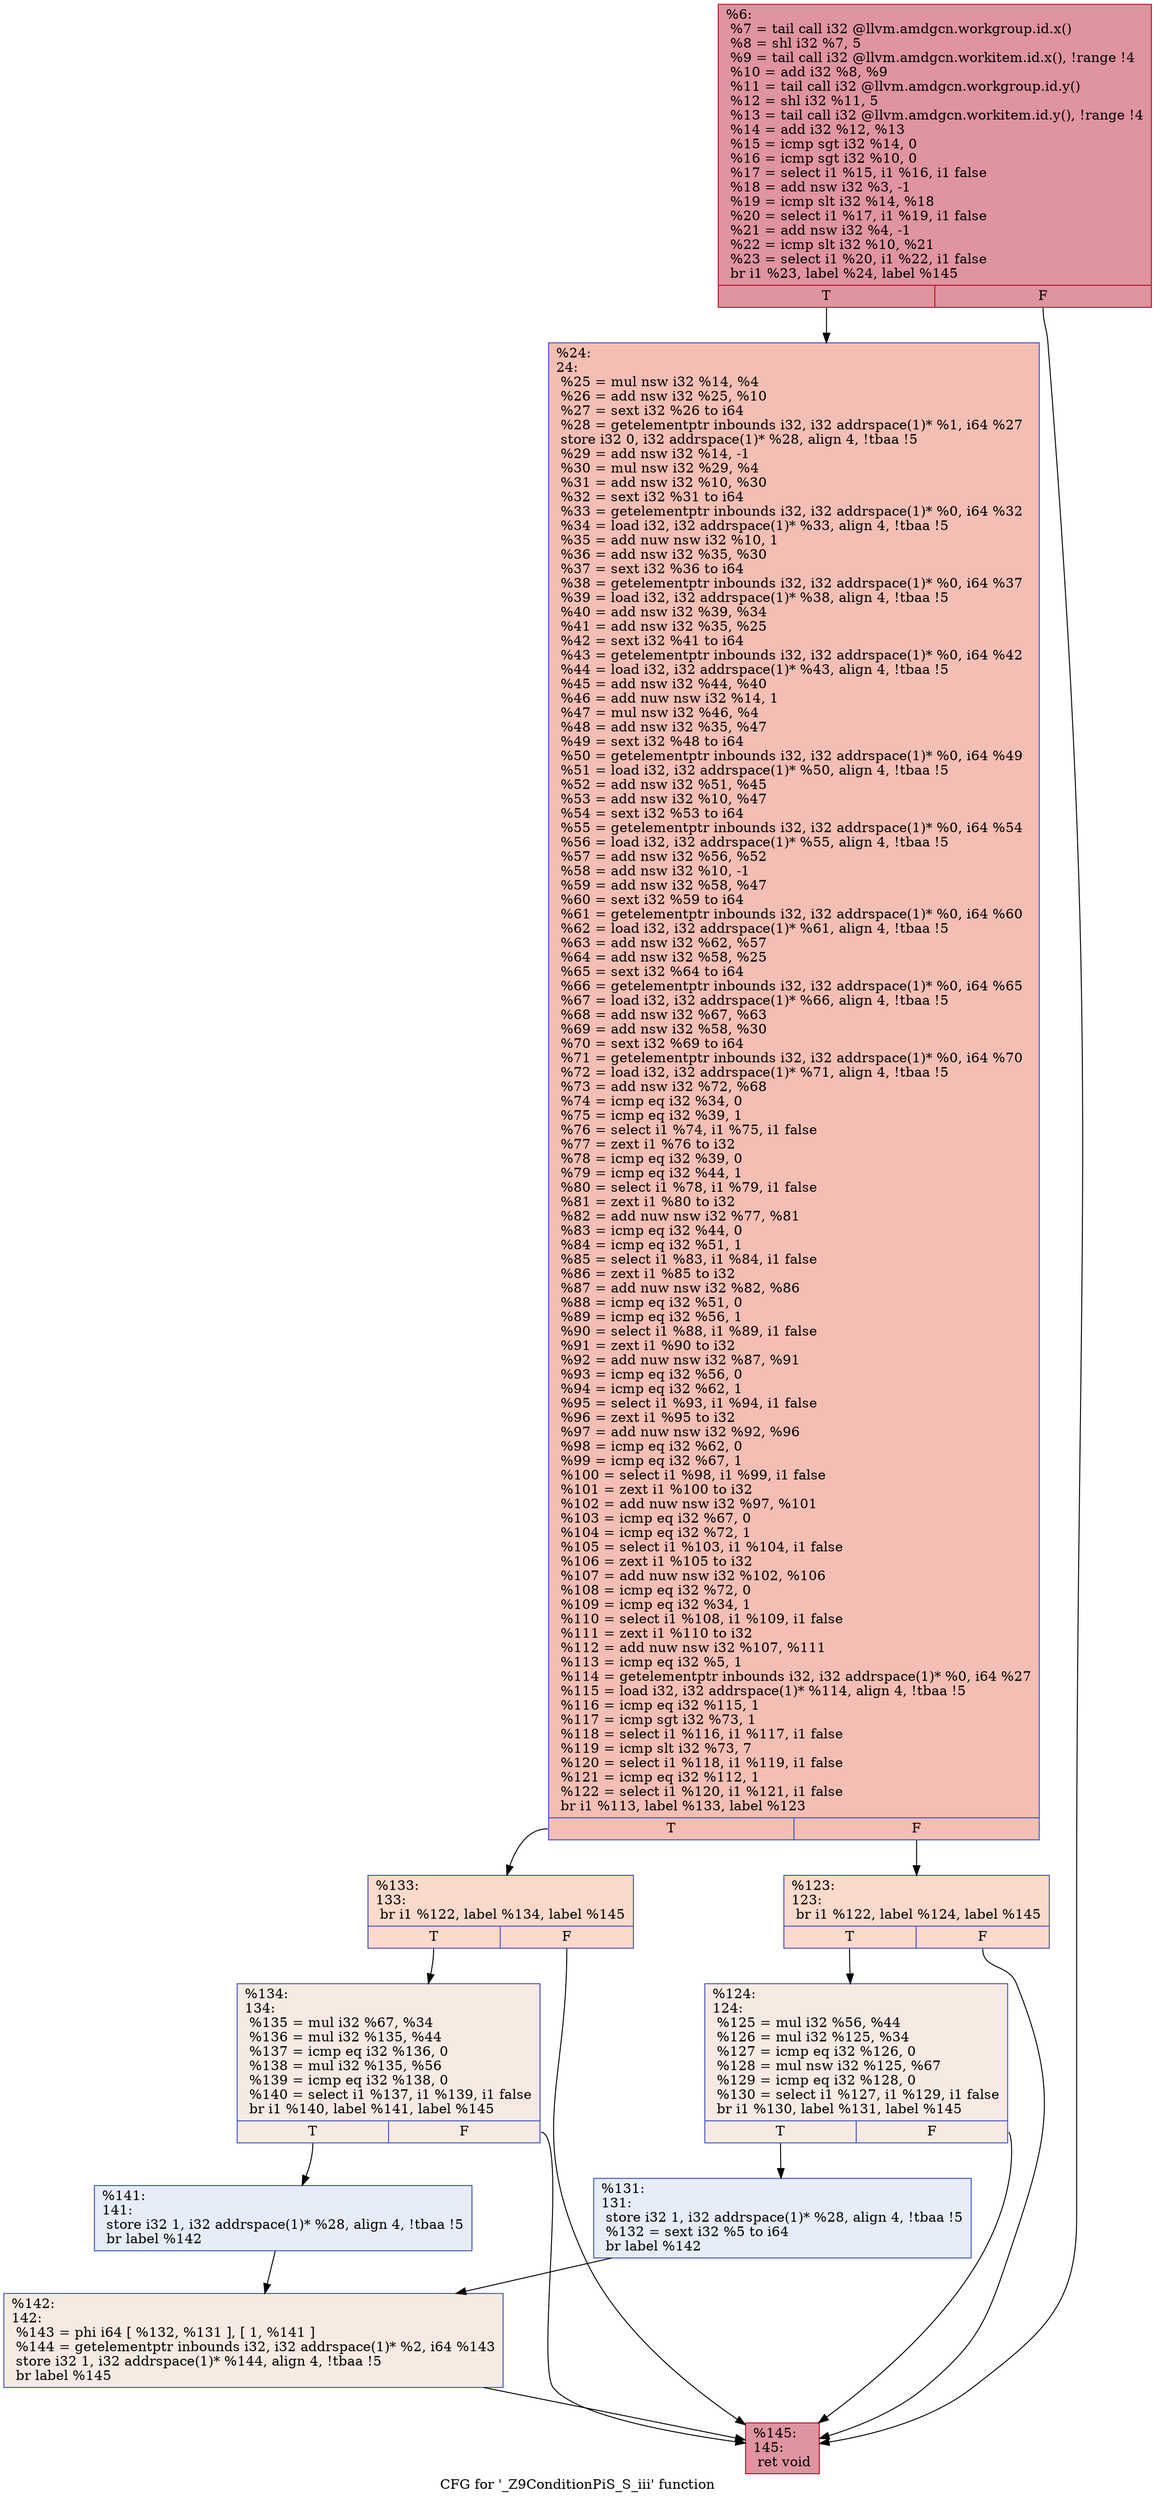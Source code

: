 digraph "CFG for '_Z9ConditionPiS_S_iii' function" {
	label="CFG for '_Z9ConditionPiS_S_iii' function";

	Node0x5dc0410 [shape=record,color="#b70d28ff", style=filled, fillcolor="#b70d2870",label="{%6:\l  %7 = tail call i32 @llvm.amdgcn.workgroup.id.x()\l  %8 = shl i32 %7, 5\l  %9 = tail call i32 @llvm.amdgcn.workitem.id.x(), !range !4\l  %10 = add i32 %8, %9\l  %11 = tail call i32 @llvm.amdgcn.workgroup.id.y()\l  %12 = shl i32 %11, 5\l  %13 = tail call i32 @llvm.amdgcn.workitem.id.y(), !range !4\l  %14 = add i32 %12, %13\l  %15 = icmp sgt i32 %14, 0\l  %16 = icmp sgt i32 %10, 0\l  %17 = select i1 %15, i1 %16, i1 false\l  %18 = add nsw i32 %3, -1\l  %19 = icmp slt i32 %14, %18\l  %20 = select i1 %17, i1 %19, i1 false\l  %21 = add nsw i32 %4, -1\l  %22 = icmp slt i32 %10, %21\l  %23 = select i1 %20, i1 %22, i1 false\l  br i1 %23, label %24, label %145\l|{<s0>T|<s1>F}}"];
	Node0x5dc0410:s0 -> Node0x5dc2cf0;
	Node0x5dc0410:s1 -> Node0x5dc2d80;
	Node0x5dc2cf0 [shape=record,color="#3d50c3ff", style=filled, fillcolor="#e36c5570",label="{%24:\l24:                                               \l  %25 = mul nsw i32 %14, %4\l  %26 = add nsw i32 %25, %10\l  %27 = sext i32 %26 to i64\l  %28 = getelementptr inbounds i32, i32 addrspace(1)* %1, i64 %27\l  store i32 0, i32 addrspace(1)* %28, align 4, !tbaa !5\l  %29 = add nsw i32 %14, -1\l  %30 = mul nsw i32 %29, %4\l  %31 = add nsw i32 %10, %30\l  %32 = sext i32 %31 to i64\l  %33 = getelementptr inbounds i32, i32 addrspace(1)* %0, i64 %32\l  %34 = load i32, i32 addrspace(1)* %33, align 4, !tbaa !5\l  %35 = add nuw nsw i32 %10, 1\l  %36 = add nsw i32 %35, %30\l  %37 = sext i32 %36 to i64\l  %38 = getelementptr inbounds i32, i32 addrspace(1)* %0, i64 %37\l  %39 = load i32, i32 addrspace(1)* %38, align 4, !tbaa !5\l  %40 = add nsw i32 %39, %34\l  %41 = add nsw i32 %35, %25\l  %42 = sext i32 %41 to i64\l  %43 = getelementptr inbounds i32, i32 addrspace(1)* %0, i64 %42\l  %44 = load i32, i32 addrspace(1)* %43, align 4, !tbaa !5\l  %45 = add nsw i32 %44, %40\l  %46 = add nuw nsw i32 %14, 1\l  %47 = mul nsw i32 %46, %4\l  %48 = add nsw i32 %35, %47\l  %49 = sext i32 %48 to i64\l  %50 = getelementptr inbounds i32, i32 addrspace(1)* %0, i64 %49\l  %51 = load i32, i32 addrspace(1)* %50, align 4, !tbaa !5\l  %52 = add nsw i32 %51, %45\l  %53 = add nsw i32 %10, %47\l  %54 = sext i32 %53 to i64\l  %55 = getelementptr inbounds i32, i32 addrspace(1)* %0, i64 %54\l  %56 = load i32, i32 addrspace(1)* %55, align 4, !tbaa !5\l  %57 = add nsw i32 %56, %52\l  %58 = add nsw i32 %10, -1\l  %59 = add nsw i32 %58, %47\l  %60 = sext i32 %59 to i64\l  %61 = getelementptr inbounds i32, i32 addrspace(1)* %0, i64 %60\l  %62 = load i32, i32 addrspace(1)* %61, align 4, !tbaa !5\l  %63 = add nsw i32 %62, %57\l  %64 = add nsw i32 %58, %25\l  %65 = sext i32 %64 to i64\l  %66 = getelementptr inbounds i32, i32 addrspace(1)* %0, i64 %65\l  %67 = load i32, i32 addrspace(1)* %66, align 4, !tbaa !5\l  %68 = add nsw i32 %67, %63\l  %69 = add nsw i32 %58, %30\l  %70 = sext i32 %69 to i64\l  %71 = getelementptr inbounds i32, i32 addrspace(1)* %0, i64 %70\l  %72 = load i32, i32 addrspace(1)* %71, align 4, !tbaa !5\l  %73 = add nsw i32 %72, %68\l  %74 = icmp eq i32 %34, 0\l  %75 = icmp eq i32 %39, 1\l  %76 = select i1 %74, i1 %75, i1 false\l  %77 = zext i1 %76 to i32\l  %78 = icmp eq i32 %39, 0\l  %79 = icmp eq i32 %44, 1\l  %80 = select i1 %78, i1 %79, i1 false\l  %81 = zext i1 %80 to i32\l  %82 = add nuw nsw i32 %77, %81\l  %83 = icmp eq i32 %44, 0\l  %84 = icmp eq i32 %51, 1\l  %85 = select i1 %83, i1 %84, i1 false\l  %86 = zext i1 %85 to i32\l  %87 = add nuw nsw i32 %82, %86\l  %88 = icmp eq i32 %51, 0\l  %89 = icmp eq i32 %56, 1\l  %90 = select i1 %88, i1 %89, i1 false\l  %91 = zext i1 %90 to i32\l  %92 = add nuw nsw i32 %87, %91\l  %93 = icmp eq i32 %56, 0\l  %94 = icmp eq i32 %62, 1\l  %95 = select i1 %93, i1 %94, i1 false\l  %96 = zext i1 %95 to i32\l  %97 = add nuw nsw i32 %92, %96\l  %98 = icmp eq i32 %62, 0\l  %99 = icmp eq i32 %67, 1\l  %100 = select i1 %98, i1 %99, i1 false\l  %101 = zext i1 %100 to i32\l  %102 = add nuw nsw i32 %97, %101\l  %103 = icmp eq i32 %67, 0\l  %104 = icmp eq i32 %72, 1\l  %105 = select i1 %103, i1 %104, i1 false\l  %106 = zext i1 %105 to i32\l  %107 = add nuw nsw i32 %102, %106\l  %108 = icmp eq i32 %72, 0\l  %109 = icmp eq i32 %34, 1\l  %110 = select i1 %108, i1 %109, i1 false\l  %111 = zext i1 %110 to i32\l  %112 = add nuw nsw i32 %107, %111\l  %113 = icmp eq i32 %5, 1\l  %114 = getelementptr inbounds i32, i32 addrspace(1)* %0, i64 %27\l  %115 = load i32, i32 addrspace(1)* %114, align 4, !tbaa !5\l  %116 = icmp eq i32 %115, 1\l  %117 = icmp sgt i32 %73, 1\l  %118 = select i1 %116, i1 %117, i1 false\l  %119 = icmp slt i32 %73, 7\l  %120 = select i1 %118, i1 %119, i1 false\l  %121 = icmp eq i32 %112, 1\l  %122 = select i1 %120, i1 %121, i1 false\l  br i1 %113, label %133, label %123\l|{<s0>T|<s1>F}}"];
	Node0x5dc2cf0:s0 -> Node0x5dc6f70;
	Node0x5dc2cf0:s1 -> Node0x5dc7000;
	Node0x5dc7000 [shape=record,color="#3d50c3ff", style=filled, fillcolor="#f7a88970",label="{%123:\l123:                                              \l  br i1 %122, label %124, label %145\l|{<s0>T|<s1>F}}"];
	Node0x5dc7000:s0 -> Node0x5dc7140;
	Node0x5dc7000:s1 -> Node0x5dc2d80;
	Node0x5dc7140 [shape=record,color="#3d50c3ff", style=filled, fillcolor="#eed0c070",label="{%124:\l124:                                              \l  %125 = mul i32 %56, %44\l  %126 = mul i32 %125, %34\l  %127 = icmp eq i32 %126, 0\l  %128 = mul nsw i32 %125, %67\l  %129 = icmp eq i32 %128, 0\l  %130 = select i1 %127, i1 %129, i1 false\l  br i1 %130, label %131, label %145\l|{<s0>T|<s1>F}}"];
	Node0x5dc7140:s0 -> Node0x5dc4e20;
	Node0x5dc7140:s1 -> Node0x5dc2d80;
	Node0x5dc4e20 [shape=record,color="#3d50c3ff", style=filled, fillcolor="#c7d7f070",label="{%131:\l131:                                              \l  store i32 1, i32 addrspace(1)* %28, align 4, !tbaa !5\l  %132 = sext i32 %5 to i64\l  br label %142\l}"];
	Node0x5dc4e20 -> Node0x5dc5050;
	Node0x5dc6f70 [shape=record,color="#3d50c3ff", style=filled, fillcolor="#f7a88970",label="{%133:\l133:                                              \l  br i1 %122, label %134, label %145\l|{<s0>T|<s1>F}}"];
	Node0x5dc6f70:s0 -> Node0x5dc50a0;
	Node0x5dc6f70:s1 -> Node0x5dc2d80;
	Node0x5dc50a0 [shape=record,color="#3d50c3ff", style=filled, fillcolor="#eed0c070",label="{%134:\l134:                                              \l  %135 = mul i32 %67, %34\l  %136 = mul i32 %135, %44\l  %137 = icmp eq i32 %136, 0\l  %138 = mul i32 %135, %56\l  %139 = icmp eq i32 %138, 0\l  %140 = select i1 %137, i1 %139, i1 false\l  br i1 %140, label %141, label %145\l|{<s0>T|<s1>F}}"];
	Node0x5dc50a0:s0 -> Node0x5dc8130;
	Node0x5dc50a0:s1 -> Node0x5dc2d80;
	Node0x5dc8130 [shape=record,color="#3d50c3ff", style=filled, fillcolor="#c7d7f070",label="{%141:\l141:                                              \l  store i32 1, i32 addrspace(1)* %28, align 4, !tbaa !5\l  br label %142\l}"];
	Node0x5dc8130 -> Node0x5dc5050;
	Node0x5dc5050 [shape=record,color="#3d50c3ff", style=filled, fillcolor="#eed0c070",label="{%142:\l142:                                              \l  %143 = phi i64 [ %132, %131 ], [ 1, %141 ]\l  %144 = getelementptr inbounds i32, i32 addrspace(1)* %2, i64 %143\l  store i32 1, i32 addrspace(1)* %144, align 4, !tbaa !5\l  br label %145\l}"];
	Node0x5dc5050 -> Node0x5dc2d80;
	Node0x5dc2d80 [shape=record,color="#b70d28ff", style=filled, fillcolor="#b70d2870",label="{%145:\l145:                                              \l  ret void\l}"];
}
